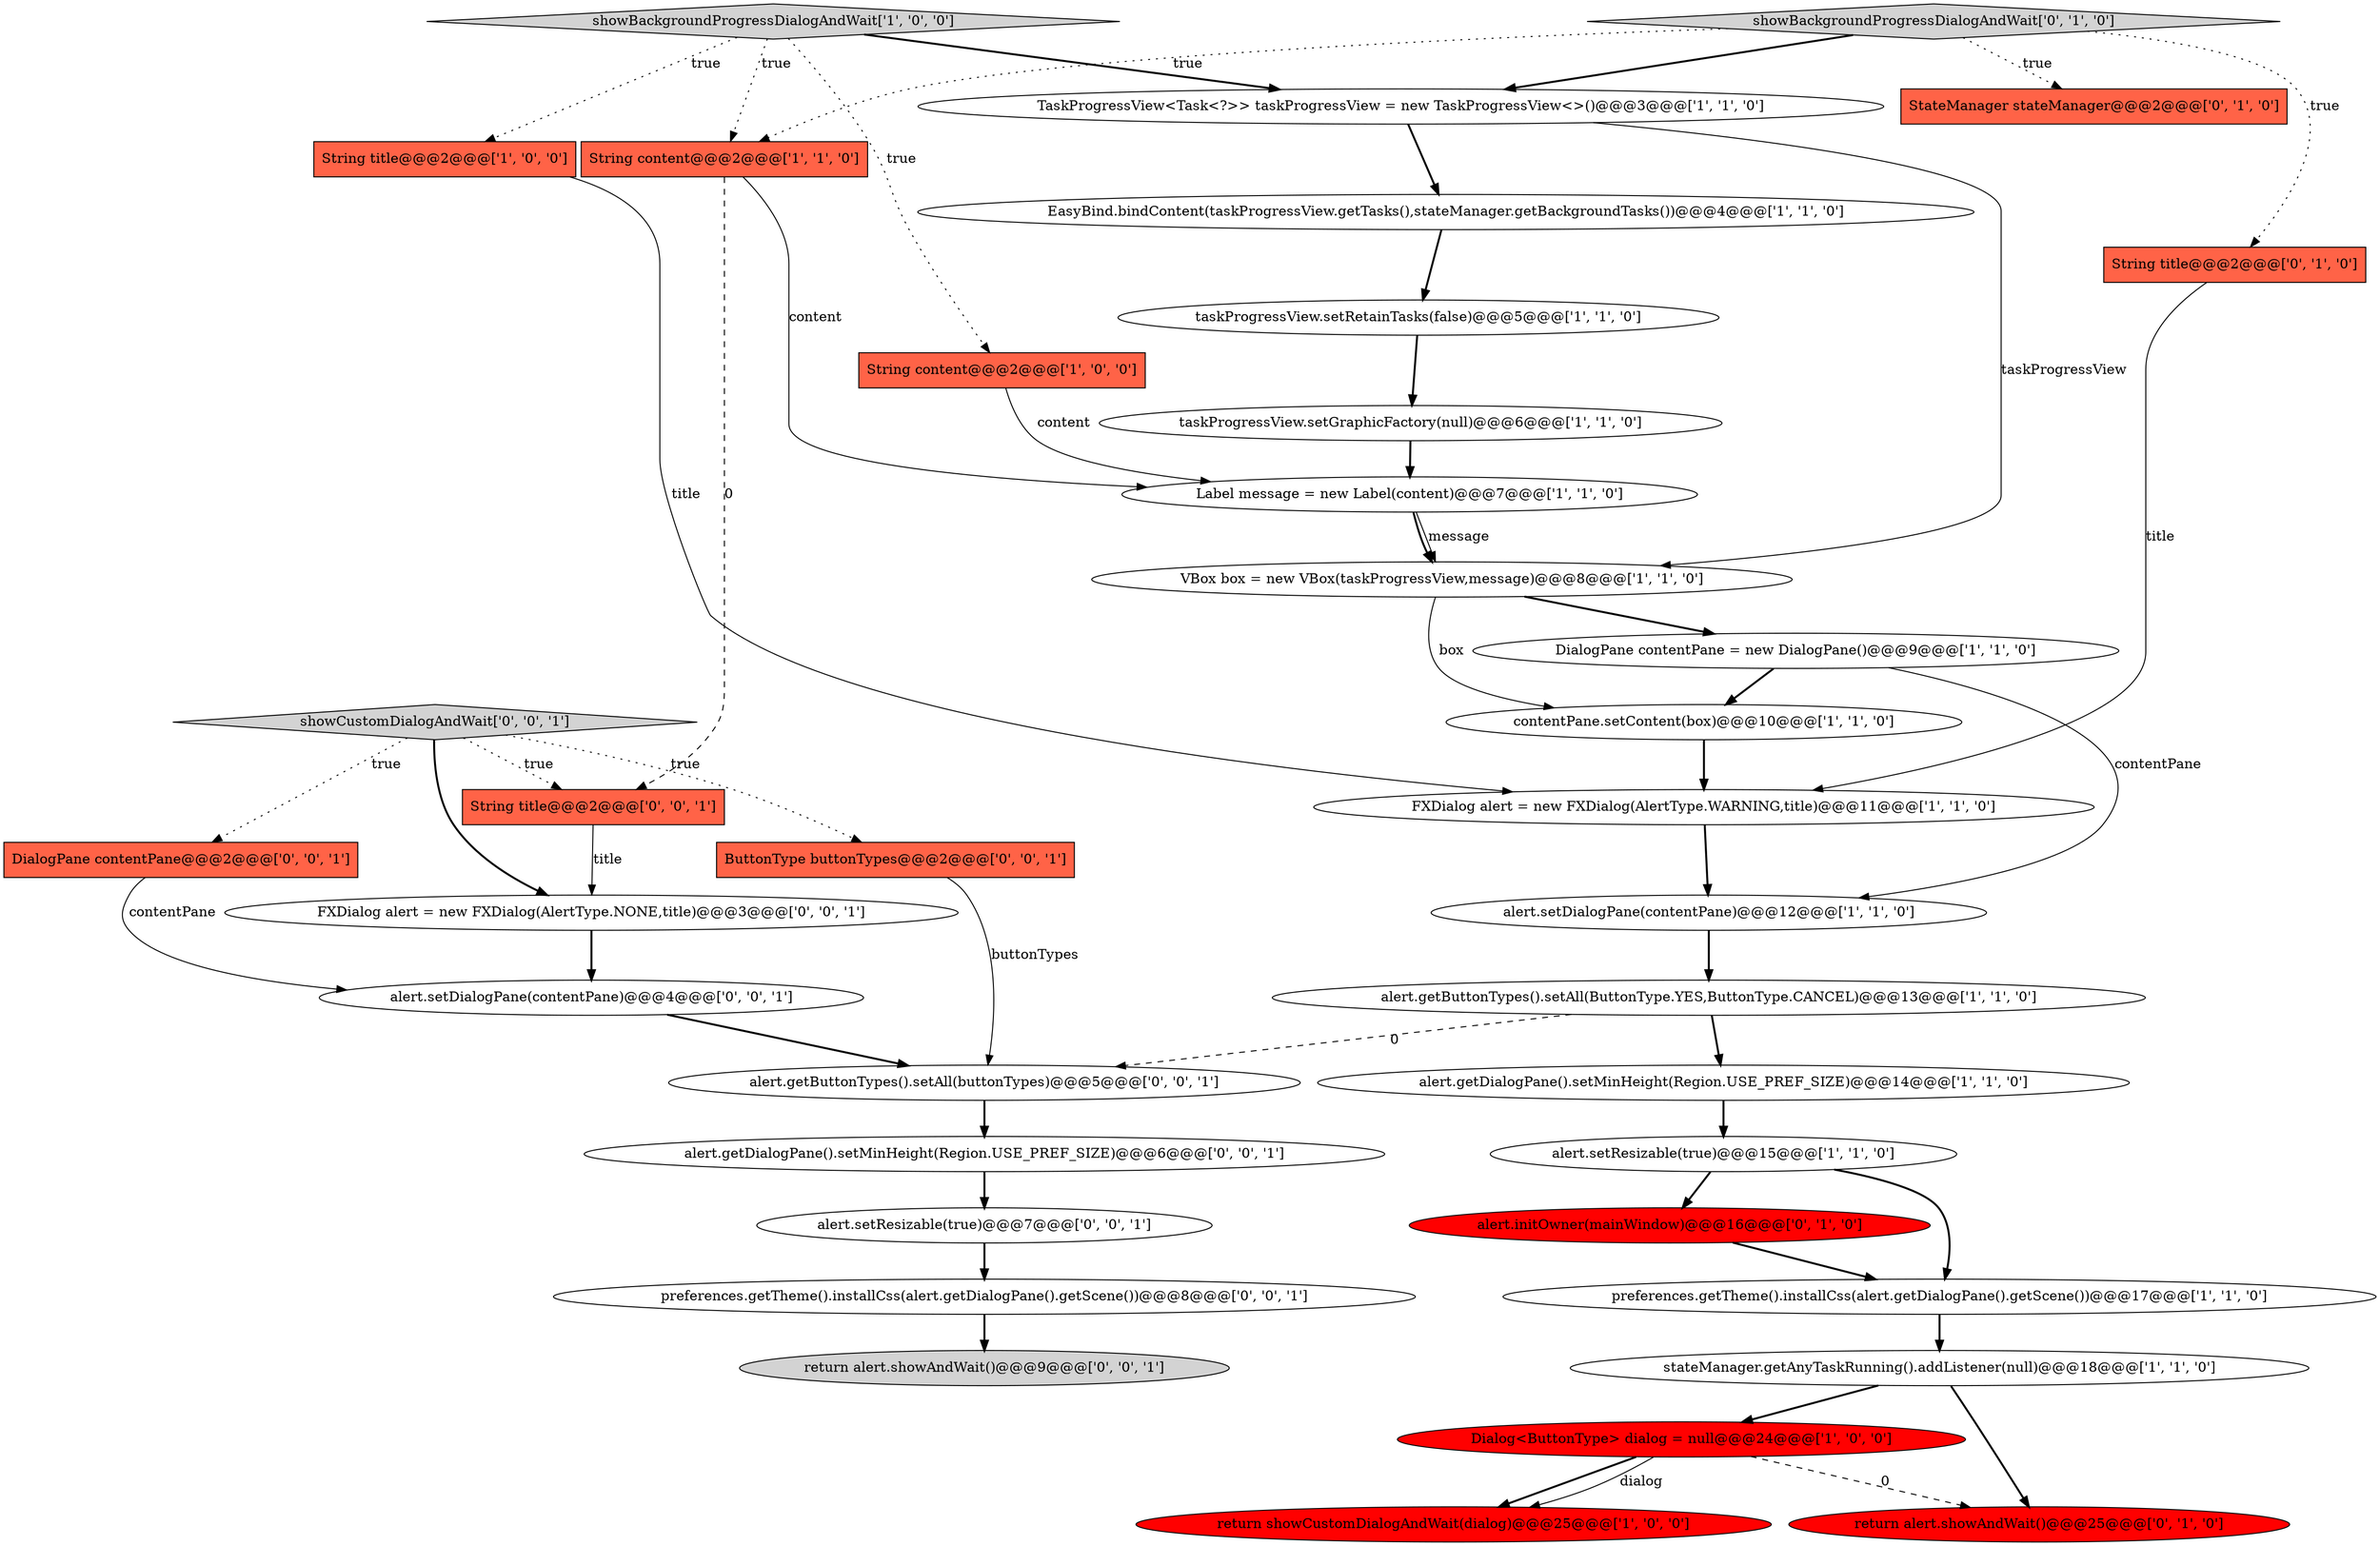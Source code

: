 digraph {
12 [style = filled, label = "showBackgroundProgressDialogAndWait['1', '0', '0']", fillcolor = lightgray, shape = diamond image = "AAA0AAABBB1BBB"];
1 [style = filled, label = "return showCustomDialogAndWait(dialog)@@@25@@@['1', '0', '0']", fillcolor = red, shape = ellipse image = "AAA1AAABBB1BBB"];
27 [style = filled, label = "preferences.getTheme().installCss(alert.getDialogPane().getScene())@@@8@@@['0', '0', '1']", fillcolor = white, shape = ellipse image = "AAA0AAABBB3BBB"];
4 [style = filled, label = "taskProgressView.setGraphicFactory(null)@@@6@@@['1', '1', '0']", fillcolor = white, shape = ellipse image = "AAA0AAABBB1BBB"];
35 [style = filled, label = "alert.getButtonTypes().setAll(buttonTypes)@@@5@@@['0', '0', '1']", fillcolor = white, shape = ellipse image = "AAA0AAABBB3BBB"];
34 [style = filled, label = "alert.getDialogPane().setMinHeight(Region.USE_PREF_SIZE)@@@6@@@['0', '0', '1']", fillcolor = white, shape = ellipse image = "AAA0AAABBB3BBB"];
29 [style = filled, label = "FXDialog alert = new FXDialog(AlertType.NONE,title)@@@3@@@['0', '0', '1']", fillcolor = white, shape = ellipse image = "AAA0AAABBB3BBB"];
7 [style = filled, label = "String title@@@2@@@['1', '0', '0']", fillcolor = tomato, shape = box image = "AAA0AAABBB1BBB"];
17 [style = filled, label = "EasyBind.bindContent(taskProgressView.getTasks(),stateManager.getBackgroundTasks())@@@4@@@['1', '1', '0']", fillcolor = white, shape = ellipse image = "AAA0AAABBB1BBB"];
23 [style = filled, label = "StateManager stateManager@@@2@@@['0', '1', '0']", fillcolor = tomato, shape = box image = "AAA0AAABBB2BBB"];
20 [style = filled, label = "alert.setResizable(true)@@@15@@@['1', '1', '0']", fillcolor = white, shape = ellipse image = "AAA0AAABBB1BBB"];
3 [style = filled, label = "stateManager.getAnyTaskRunning().addListener(null)@@@18@@@['1', '1', '0']", fillcolor = white, shape = ellipse image = "AAA0AAABBB1BBB"];
33 [style = filled, label = "alert.setDialogPane(contentPane)@@@4@@@['0', '0', '1']", fillcolor = white, shape = ellipse image = "AAA0AAABBB3BBB"];
32 [style = filled, label = "showCustomDialogAndWait['0', '0', '1']", fillcolor = lightgray, shape = diamond image = "AAA0AAABBB3BBB"];
25 [style = filled, label = "showBackgroundProgressDialogAndWait['0', '1', '0']", fillcolor = lightgray, shape = diamond image = "AAA0AAABBB2BBB"];
15 [style = filled, label = "Dialog<ButtonType> dialog = null@@@24@@@['1', '0', '0']", fillcolor = red, shape = ellipse image = "AAA1AAABBB1BBB"];
8 [style = filled, label = "taskProgressView.setRetainTasks(false)@@@5@@@['1', '1', '0']", fillcolor = white, shape = ellipse image = "AAA0AAABBB1BBB"];
21 [style = filled, label = "String title@@@2@@@['0', '1', '0']", fillcolor = tomato, shape = box image = "AAA0AAABBB2BBB"];
28 [style = filled, label = "return alert.showAndWait()@@@9@@@['0', '0', '1']", fillcolor = lightgray, shape = ellipse image = "AAA0AAABBB3BBB"];
2 [style = filled, label = "alert.setDialogPane(contentPane)@@@12@@@['1', '1', '0']", fillcolor = white, shape = ellipse image = "AAA0AAABBB1BBB"];
14 [style = filled, label = "TaskProgressView<Task<?>> taskProgressView = new TaskProgressView<>()@@@3@@@['1', '1', '0']", fillcolor = white, shape = ellipse image = "AAA0AAABBB1BBB"];
13 [style = filled, label = "contentPane.setContent(box)@@@10@@@['1', '1', '0']", fillcolor = white, shape = ellipse image = "AAA0AAABBB1BBB"];
18 [style = filled, label = "Label message = new Label(content)@@@7@@@['1', '1', '0']", fillcolor = white, shape = ellipse image = "AAA0AAABBB1BBB"];
16 [style = filled, label = "FXDialog alert = new FXDialog(AlertType.WARNING,title)@@@11@@@['1', '1', '0']", fillcolor = white, shape = ellipse image = "AAA0AAABBB1BBB"];
0 [style = filled, label = "alert.getButtonTypes().setAll(ButtonType.YES,ButtonType.CANCEL)@@@13@@@['1', '1', '0']", fillcolor = white, shape = ellipse image = "AAA0AAABBB1BBB"];
10 [style = filled, label = "DialogPane contentPane = new DialogPane()@@@9@@@['1', '1', '0']", fillcolor = white, shape = ellipse image = "AAA0AAABBB1BBB"];
26 [style = filled, label = "ButtonType buttonTypes@@@2@@@['0', '0', '1']", fillcolor = tomato, shape = box image = "AAA0AAABBB3BBB"];
36 [style = filled, label = "String title@@@2@@@['0', '0', '1']", fillcolor = tomato, shape = box image = "AAA0AAABBB3BBB"];
19 [style = filled, label = "String content@@@2@@@['1', '1', '0']", fillcolor = tomato, shape = box image = "AAA0AAABBB1BBB"];
22 [style = filled, label = "return alert.showAndWait()@@@25@@@['0', '1', '0']", fillcolor = red, shape = ellipse image = "AAA1AAABBB2BBB"];
9 [style = filled, label = "preferences.getTheme().installCss(alert.getDialogPane().getScene())@@@17@@@['1', '1', '0']", fillcolor = white, shape = ellipse image = "AAA0AAABBB1BBB"];
6 [style = filled, label = "String content@@@2@@@['1', '0', '0']", fillcolor = tomato, shape = box image = "AAA0AAABBB1BBB"];
30 [style = filled, label = "alert.setResizable(true)@@@7@@@['0', '0', '1']", fillcolor = white, shape = ellipse image = "AAA0AAABBB3BBB"];
11 [style = filled, label = "alert.getDialogPane().setMinHeight(Region.USE_PREF_SIZE)@@@14@@@['1', '1', '0']", fillcolor = white, shape = ellipse image = "AAA0AAABBB1BBB"];
24 [style = filled, label = "alert.initOwner(mainWindow)@@@16@@@['0', '1', '0']", fillcolor = red, shape = ellipse image = "AAA1AAABBB2BBB"];
31 [style = filled, label = "DialogPane contentPane@@@2@@@['0', '0', '1']", fillcolor = tomato, shape = box image = "AAA0AAABBB3BBB"];
5 [style = filled, label = "VBox box = new VBox(taskProgressView,message)@@@8@@@['1', '1', '0']", fillcolor = white, shape = ellipse image = "AAA0AAABBB1BBB"];
36->29 [style = solid, label="title"];
5->13 [style = solid, label="box"];
17->8 [style = bold, label=""];
5->10 [style = bold, label=""];
11->20 [style = bold, label=""];
33->35 [style = bold, label=""];
19->18 [style = solid, label="content"];
20->9 [style = bold, label=""];
10->2 [style = solid, label="contentPane"];
27->28 [style = bold, label=""];
30->27 [style = bold, label=""];
0->11 [style = bold, label=""];
14->17 [style = bold, label=""];
18->5 [style = solid, label="message"];
4->18 [style = bold, label=""];
3->15 [style = bold, label=""];
21->16 [style = solid, label="title"];
25->14 [style = bold, label=""];
32->36 [style = dotted, label="true"];
16->2 [style = bold, label=""];
3->22 [style = bold, label=""];
31->33 [style = solid, label="contentPane"];
15->1 [style = solid, label="dialog"];
13->16 [style = bold, label=""];
34->30 [style = bold, label=""];
15->22 [style = dashed, label="0"];
32->29 [style = bold, label=""];
7->16 [style = solid, label="title"];
2->0 [style = bold, label=""];
29->33 [style = bold, label=""];
6->18 [style = solid, label="content"];
14->5 [style = solid, label="taskProgressView"];
10->13 [style = bold, label=""];
12->6 [style = dotted, label="true"];
12->19 [style = dotted, label="true"];
19->36 [style = dashed, label="0"];
18->5 [style = bold, label=""];
12->14 [style = bold, label=""];
26->35 [style = solid, label="buttonTypes"];
9->3 [style = bold, label=""];
32->26 [style = dotted, label="true"];
25->23 [style = dotted, label="true"];
8->4 [style = bold, label=""];
0->35 [style = dashed, label="0"];
35->34 [style = bold, label=""];
20->24 [style = bold, label=""];
12->7 [style = dotted, label="true"];
25->19 [style = dotted, label="true"];
32->31 [style = dotted, label="true"];
24->9 [style = bold, label=""];
25->21 [style = dotted, label="true"];
15->1 [style = bold, label=""];
}

